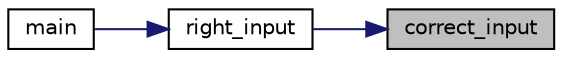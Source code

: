 digraph "correct_input"
{
 // LATEX_PDF_SIZE
  edge [fontname="Helvetica",fontsize="10",labelfontname="Helvetica",labelfontsize="10"];
  node [fontname="Helvetica",fontsize="10",shape=record];
  rankdir="RL";
  Node1 [label="correct_input",height=0.2,width=0.4,color="black", fillcolor="grey75", style="filled", fontcolor="black",tooltip="On vérifie si la commande rentrée est correcte."];
  Node1 -> Node2 [dir="back",color="midnightblue",fontsize="10",style="solid",fontname="Helvetica"];
  Node2 [label="right_input",height=0.2,width=0.4,color="black", fillcolor="white", style="filled",URL="$dd/d66/echecs_8cpp.html#abcad6571107dc5263f7cab498de642b4",tooltip="On vérifie si la commande rentrée est correcte et renvoie le numéro du déplacement."];
  Node2 -> Node3 [dir="back",color="midnightblue",fontsize="10",style="solid",fontname="Helvetica"];
  Node3 [label="main",height=0.2,width=0.4,color="black", fillcolor="white", style="filled",URL="$dd/d66/echecs_8cpp.html#ae66f6b31b5ad750f1fe042a706a4e3d4",tooltip=" "];
}
